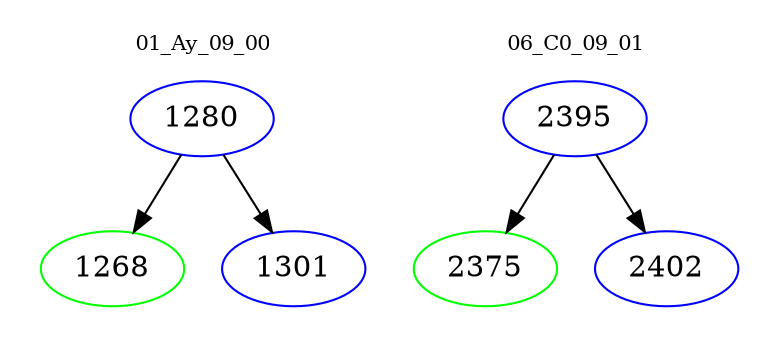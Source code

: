 digraph{
subgraph cluster_0 {
color = white
label = "01_Ay_09_00";
fontsize=10;
T0_1280 [label="1280", color="blue"]
T0_1280 -> T0_1268 [color="black"]
T0_1268 [label="1268", color="green"]
T0_1280 -> T0_1301 [color="black"]
T0_1301 [label="1301", color="blue"]
}
subgraph cluster_1 {
color = white
label = "06_C0_09_01";
fontsize=10;
T1_2395 [label="2395", color="blue"]
T1_2395 -> T1_2375 [color="black"]
T1_2375 [label="2375", color="green"]
T1_2395 -> T1_2402 [color="black"]
T1_2402 [label="2402", color="blue"]
}
}
